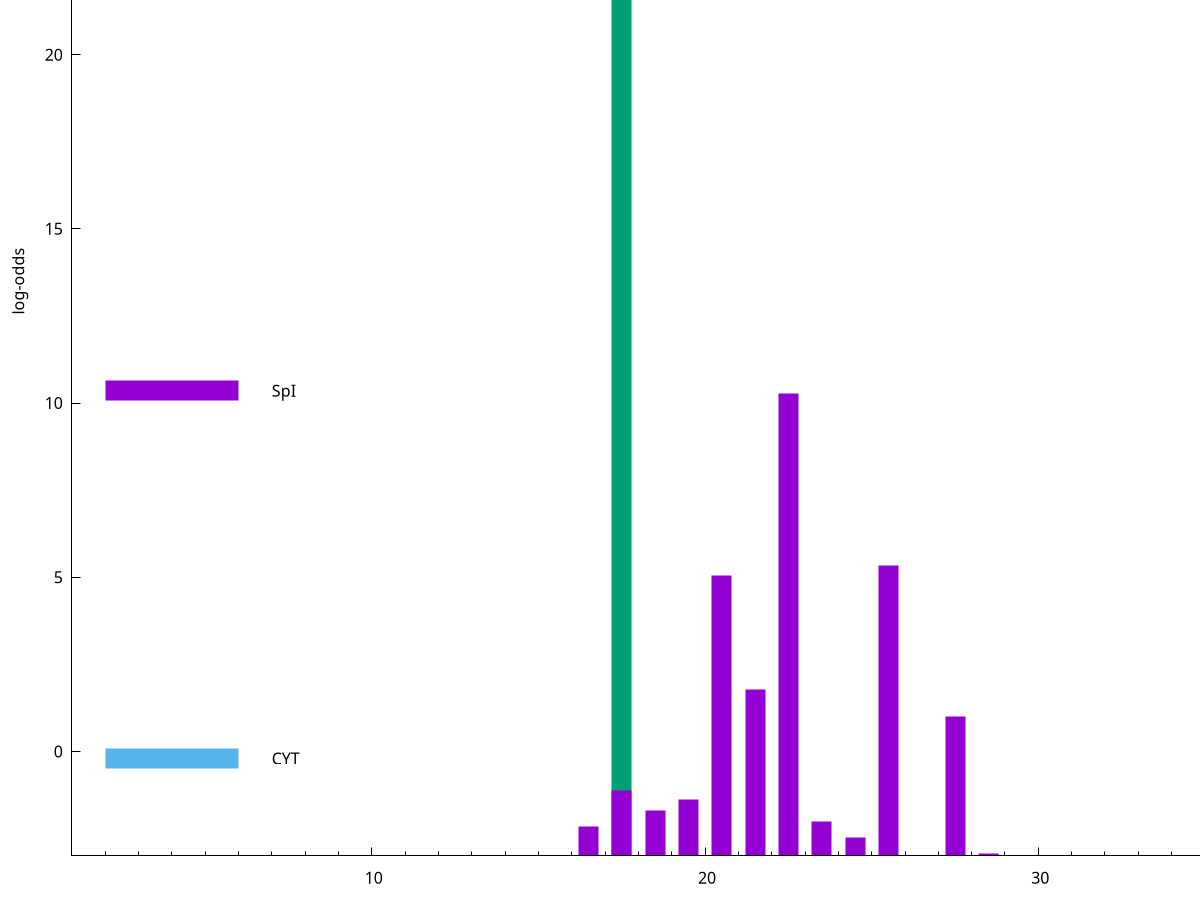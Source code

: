 set title "LipoP predictions for SRR4017849.gff"
set size 2., 1.4
set xrange [1:70] 
set mxtics 10
set yrange [-3:30]
set y2range [0:33]
set ylabel "log-odds"
set term postscript eps color solid "Helvetica" 30
set output "SRR4017849.gff8.eps"
set arrow from 2,27.9383 to 6,27.9383 nohead lt 2 lw 20
set label "SpII" at 7,27.9383
set arrow from 2,10.3538 to 6,10.3538 nohead lt 1 lw 20
set label "SpI" at 7,10.3538
set arrow from 2,-0.200913 to 6,-0.200913 nohead lt 3 lw 20
set label "CYT" at 7,-0.200913
set arrow from 2,27.9383 to 6,27.9383 nohead lt 2 lw 20
set label "SpII" at 7,27.9383
# NOTE: The scores below are the log-odds scores with the threshold
# NOTE: subtracted (a hack to make gnuplot make the histogram all
# NOTE: look nice).
plot "-" axes x1y2 title "" with impulses lt 2 lw 20, "-" axes x1y2 title "" with impulses lt 1 lw 20
17.500000 30.938300
e
22.500000 13.261700
25.500000 8.333660
20.500000 8.051740
21.500000 4.785850
27.500000 3.991207
17.500000 1.870630
19.500000 1.609000
18.500000 1.313660
23.500000 0.993500
16.500000 0.858780
24.500000 0.525310
28.500000 0.060860
e
exit
